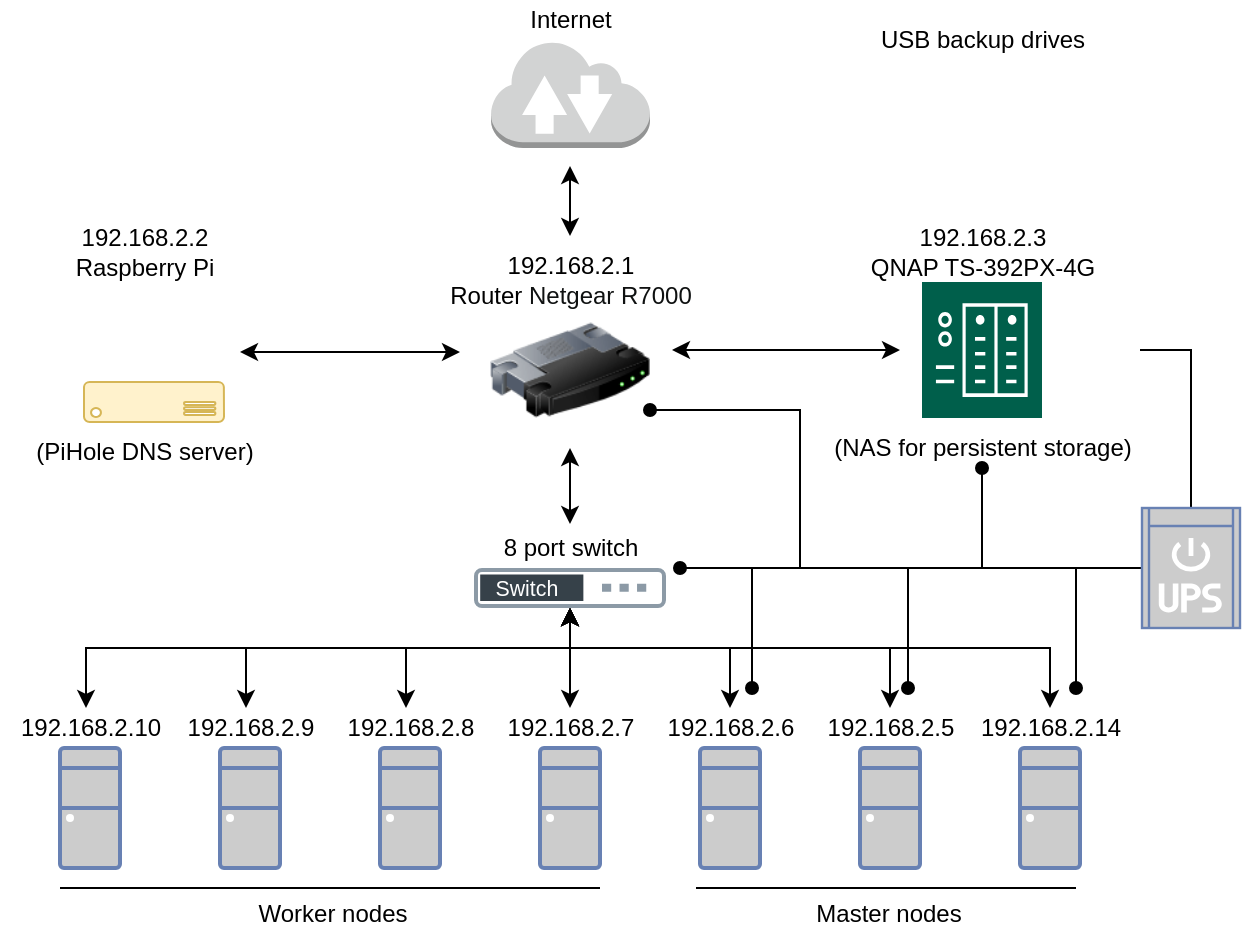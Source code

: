 <mxfile version="16.5.3" type="device"><diagram id="88vRP1BC-GOHJ_Hg-N1E" name="Page-1"><mxGraphModel dx="1422" dy="739" grid="1" gridSize="10" guides="1" tooltips="1" connect="1" arrows="1" fold="1" page="1" pageScale="1" pageWidth="850" pageHeight="1100" math="0" shadow="0"><root><mxCell id="0"/><mxCell id="1" parent="0"/><mxCell id="URmpSUStvnmX7GINc0Ax-12" style="edgeStyle=orthogonalEdgeStyle;rounded=0;orthogonalLoop=1;jettySize=auto;html=1;entryX=0.5;entryY=-0.1;entryDx=0;entryDy=0;entryPerimeter=0;fontSize=12;startArrow=classic;startFill=1;" edge="1" parent="1" target="URmpSUStvnmX7GINc0Ax-11"><mxGeometry relative="1" as="geometry"><mxPoint x="425" y="240" as="sourcePoint"/></mxGeometry></mxCell><mxCell id="URmpSUStvnmX7GINc0Ax-13" style="edgeStyle=orthogonalEdgeStyle;rounded=0;orthogonalLoop=1;jettySize=auto;html=1;entryX=1;entryY=0.375;entryDx=0;entryDy=0;entryPerimeter=0;fontSize=12;startArrow=classic;startFill=1;" edge="1" parent="1"><mxGeometry relative="1" as="geometry"><mxPoint x="590" y="191" as="sourcePoint"/><mxPoint x="476" y="191" as="targetPoint"/></mxGeometry></mxCell><mxCell id="URmpSUStvnmX7GINc0Ax-20" value="" style="group" vertex="1" connectable="0" parent="1"><mxGeometry x="355" y="137" width="140" height="104" as="geometry"/></mxCell><mxCell id="URmpSUStvnmX7GINc0Ax-3" value="" style="image;html=1;image=img/lib/clip_art/networking/Router_128x128.png;fontSize=12;" vertex="1" parent="URmpSUStvnmX7GINc0Ax-20"><mxGeometry x="30" y="24" width="80" height="80" as="geometry"/></mxCell><mxCell id="URmpSUStvnmX7GINc0Ax-14" value="192.168.2.1&lt;br&gt;Router&amp;nbsp;&lt;span style=&quot;color: rgb(15 , 17 , 17) ; font-family: &amp;#34;amazon ember&amp;#34; , &amp;#34;arial&amp;#34; , sans-serif&quot;&gt;Netgear R7000&lt;/span&gt;" style="text;html=1;align=center;verticalAlign=middle;resizable=0;points=[];autosize=1;strokeColor=none;fillColor=none;fontSize=12;" vertex="1" parent="URmpSUStvnmX7GINc0Ax-20"><mxGeometry y="4" width="140" height="30" as="geometry"/></mxCell><mxCell id="URmpSUStvnmX7GINc0Ax-1" value="" style="sketch=0;pointerEvents=1;shadow=0;dashed=0;html=1;strokeColor=none;fillColor=#005F4B;labelPosition=center;verticalLabelPosition=bottom;verticalAlign=top;align=center;outlineConnect=0;shape=mxgraph.veeam2.nas;" vertex="1" parent="1"><mxGeometry x="601" y="157" width="60" height="68" as="geometry"/></mxCell><mxCell id="URmpSUStvnmX7GINc0Ax-21" value="192.168.2.3&lt;br&gt;QNAP TS-392PX-4G" style="text;html=1;align=center;verticalAlign=middle;resizable=0;points=[];autosize=1;strokeColor=none;fillColor=none;fontSize=12;" vertex="1" parent="1"><mxGeometry x="566" y="127" width="130" height="30" as="geometry"/></mxCell><mxCell id="URmpSUStvnmX7GINc0Ax-22" value="" style="group" vertex="1" connectable="0" parent="1"><mxGeometry x="172" y="127" width="80" height="100" as="geometry"/></mxCell><mxCell id="URmpSUStvnmX7GINc0Ax-18" value="192.168.2.2&lt;br&gt;Raspberry Pi" style="text;html=1;align=center;verticalAlign=middle;resizable=0;points=[];autosize=1;strokeColor=none;fillColor=none;fontSize=12;" vertex="1" parent="URmpSUStvnmX7GINc0Ax-22"><mxGeometry width="80" height="30" as="geometry"/></mxCell><mxCell id="URmpSUStvnmX7GINc0Ax-19" value="" style="group" vertex="1" connectable="0" parent="URmpSUStvnmX7GINc0Ax-22"><mxGeometry y="50" width="80" height="50" as="geometry"/></mxCell><mxCell id="URmpSUStvnmX7GINc0Ax-17" value="" style="verticalLabelPosition=bottom;html=1;verticalAlign=top;align=center;strokeColor=#d6b656;fillColor=#fff2cc;shape=mxgraph.azure.server;fontSize=12;" vertex="1" parent="URmpSUStvnmX7GINc0Ax-19"><mxGeometry x="10" y="30" width="70" height="20" as="geometry"/></mxCell><mxCell id="URmpSUStvnmX7GINc0Ax-16" value="" style="shape=image;html=1;verticalAlign=top;verticalLabelPosition=bottom;labelBackgroundColor=#ffffff;imageAspect=0;aspect=fixed;image=https://cdn0.iconfinder.com/data/icons/font-awesome-brands-vol-2/512/raspberry-pi-128.png;fontSize=12;" vertex="1" parent="URmpSUStvnmX7GINc0Ax-19"><mxGeometry width="40" height="40" as="geometry"/></mxCell><mxCell id="URmpSUStvnmX7GINc0Ax-26" style="edgeStyle=orthogonalEdgeStyle;rounded=0;orthogonalLoop=1;jettySize=auto;html=1;fontSize=12;startArrow=classic;startFill=1;" edge="1" parent="1"><mxGeometry relative="1" as="geometry"><mxPoint x="260" y="192" as="targetPoint"/><mxPoint x="370" y="192" as="sourcePoint"/></mxGeometry></mxCell><mxCell id="URmpSUStvnmX7GINc0Ax-29" value="" style="group" vertex="1" connectable="0" parent="1"><mxGeometry x="145" y="370" width="85" height="80" as="geometry"/></mxCell><mxCell id="URmpSUStvnmX7GINc0Ax-7" value="" style="fontColor=#0066CC;verticalAlign=top;verticalLabelPosition=bottom;labelPosition=center;align=center;html=1;outlineConnect=0;fillColor=#CCCCCC;strokeColor=#6881B3;gradientColor=none;gradientDirection=north;strokeWidth=2;shape=mxgraph.networks.desktop_pc;fontSize=12;" vertex="1" parent="URmpSUStvnmX7GINc0Ax-29"><mxGeometry x="25" y="20" width="30" height="60" as="geometry"/></mxCell><mxCell id="URmpSUStvnmX7GINc0Ax-27" value="192.168.2.10" style="text;html=1;align=center;verticalAlign=middle;resizable=0;points=[];autosize=1;strokeColor=none;fillColor=none;fontSize=12;" vertex="1" parent="URmpSUStvnmX7GINc0Ax-29"><mxGeometry x="-5" width="90" height="20" as="geometry"/></mxCell><mxCell id="URmpSUStvnmX7GINc0Ax-30" value="" style="group" vertex="1" connectable="0" parent="1"><mxGeometry x="225" y="370" width="80" height="80" as="geometry"/></mxCell><mxCell id="URmpSUStvnmX7GINc0Ax-31" value="" style="fontColor=#0066CC;verticalAlign=top;verticalLabelPosition=bottom;labelPosition=center;align=center;html=1;outlineConnect=0;fillColor=#CCCCCC;strokeColor=#6881B3;gradientColor=none;gradientDirection=north;strokeWidth=2;shape=mxgraph.networks.desktop_pc;fontSize=12;" vertex="1" parent="URmpSUStvnmX7GINc0Ax-30"><mxGeometry x="25" y="20" width="30" height="60" as="geometry"/></mxCell><mxCell id="URmpSUStvnmX7GINc0Ax-32" value="192.168.2.9" style="text;html=1;align=center;verticalAlign=middle;resizable=0;points=[];autosize=1;strokeColor=none;fillColor=none;fontSize=12;" vertex="1" parent="URmpSUStvnmX7GINc0Ax-30"><mxGeometry width="80" height="20" as="geometry"/></mxCell><mxCell id="URmpSUStvnmX7GINc0Ax-33" value="" style="group" vertex="1" connectable="0" parent="1"><mxGeometry x="305" y="370" width="80" height="80" as="geometry"/></mxCell><mxCell id="URmpSUStvnmX7GINc0Ax-34" value="" style="fontColor=#0066CC;verticalAlign=top;verticalLabelPosition=bottom;labelPosition=center;align=center;html=1;outlineConnect=0;fillColor=#CCCCCC;strokeColor=#6881B3;gradientColor=none;gradientDirection=north;strokeWidth=2;shape=mxgraph.networks.desktop_pc;fontSize=12;" vertex="1" parent="URmpSUStvnmX7GINc0Ax-33"><mxGeometry x="25" y="20" width="30" height="60" as="geometry"/></mxCell><mxCell id="URmpSUStvnmX7GINc0Ax-35" value="192.168.2.8" style="text;html=1;align=center;verticalAlign=middle;resizable=0;points=[];autosize=1;strokeColor=none;fillColor=none;fontSize=12;" vertex="1" parent="URmpSUStvnmX7GINc0Ax-33"><mxGeometry width="80" height="20" as="geometry"/></mxCell><mxCell id="URmpSUStvnmX7GINc0Ax-36" value="" style="group" vertex="1" connectable="0" parent="1"><mxGeometry x="385" y="370" width="80" height="80" as="geometry"/></mxCell><mxCell id="URmpSUStvnmX7GINc0Ax-37" value="" style="fontColor=#0066CC;verticalAlign=top;verticalLabelPosition=bottom;labelPosition=center;align=center;html=1;outlineConnect=0;fillColor=#CCCCCC;strokeColor=#6881B3;gradientColor=none;gradientDirection=north;strokeWidth=2;shape=mxgraph.networks.desktop_pc;fontSize=12;" vertex="1" parent="URmpSUStvnmX7GINc0Ax-36"><mxGeometry x="25" y="20" width="30" height="60" as="geometry"/></mxCell><mxCell id="URmpSUStvnmX7GINc0Ax-38" value="192.168.2.7" style="text;html=1;align=center;verticalAlign=middle;resizable=0;points=[];autosize=1;strokeColor=none;fillColor=none;fontSize=12;" vertex="1" parent="URmpSUStvnmX7GINc0Ax-36"><mxGeometry width="80" height="20" as="geometry"/></mxCell><mxCell id="URmpSUStvnmX7GINc0Ax-39" value="" style="group" vertex="1" connectable="0" parent="1"><mxGeometry x="465" y="370" width="80" height="80" as="geometry"/></mxCell><mxCell id="URmpSUStvnmX7GINc0Ax-40" value="" style="fontColor=#0066CC;verticalAlign=top;verticalLabelPosition=bottom;labelPosition=center;align=center;html=1;outlineConnect=0;fillColor=#CCCCCC;strokeColor=#6881B3;gradientColor=none;gradientDirection=north;strokeWidth=2;shape=mxgraph.networks.desktop_pc;fontSize=12;" vertex="1" parent="URmpSUStvnmX7GINc0Ax-39"><mxGeometry x="25" y="20" width="30" height="60" as="geometry"/></mxCell><mxCell id="URmpSUStvnmX7GINc0Ax-41" value="192.168.2.6" style="text;html=1;align=center;verticalAlign=middle;resizable=0;points=[];autosize=1;strokeColor=none;fillColor=none;fontSize=12;" vertex="1" parent="URmpSUStvnmX7GINc0Ax-39"><mxGeometry width="80" height="20" as="geometry"/></mxCell><mxCell id="URmpSUStvnmX7GINc0Ax-45" value="" style="group" vertex="1" connectable="0" parent="1"><mxGeometry x="625" y="370" width="85" height="80" as="geometry"/></mxCell><mxCell id="URmpSUStvnmX7GINc0Ax-46" value="" style="fontColor=#0066CC;verticalAlign=top;verticalLabelPosition=bottom;labelPosition=center;align=center;html=1;outlineConnect=0;fillColor=#CCCCCC;strokeColor=#6881B3;gradientColor=none;gradientDirection=north;strokeWidth=2;shape=mxgraph.networks.desktop_pc;fontSize=12;" vertex="1" parent="URmpSUStvnmX7GINc0Ax-45"><mxGeometry x="25" y="20" width="30" height="60" as="geometry"/></mxCell><mxCell id="URmpSUStvnmX7GINc0Ax-47" value="192.168.2.14" style="text;html=1;align=center;verticalAlign=middle;resizable=0;points=[];autosize=1;strokeColor=none;fillColor=none;fontSize=12;" vertex="1" parent="URmpSUStvnmX7GINc0Ax-45"><mxGeometry x="-5" width="90" height="20" as="geometry"/></mxCell><mxCell id="URmpSUStvnmX7GINc0Ax-49" style="edgeStyle=orthogonalEdgeStyle;rounded=0;orthogonalLoop=1;jettySize=auto;html=1;entryX=0.5;entryY=1;entryDx=0;entryDy=0;fontSize=12;startArrow=classic;startFill=1;" edge="1" parent="1" source="URmpSUStvnmX7GINc0Ax-27" target="URmpSUStvnmX7GINc0Ax-8"><mxGeometry relative="1" as="geometry"><Array as="points"><mxPoint x="183" y="340"/><mxPoint x="425" y="340"/></Array></mxGeometry></mxCell><mxCell id="URmpSUStvnmX7GINc0Ax-50" style="edgeStyle=orthogonalEdgeStyle;rounded=0;orthogonalLoop=1;jettySize=auto;html=1;entryX=0.5;entryY=1;entryDx=0;entryDy=0;fontSize=12;startArrow=classic;startFill=1;" edge="1" parent="1" source="URmpSUStvnmX7GINc0Ax-32" target="URmpSUStvnmX7GINc0Ax-8"><mxGeometry relative="1" as="geometry"><Array as="points"><mxPoint x="263" y="340"/><mxPoint x="425" y="340"/></Array></mxGeometry></mxCell><mxCell id="URmpSUStvnmX7GINc0Ax-51" style="edgeStyle=orthogonalEdgeStyle;rounded=0;orthogonalLoop=1;jettySize=auto;html=1;entryX=0.5;entryY=1;entryDx=0;entryDy=0;fontSize=12;startArrow=classic;startFill=1;" edge="1" parent="1" source="URmpSUStvnmX7GINc0Ax-35" target="URmpSUStvnmX7GINc0Ax-8"><mxGeometry relative="1" as="geometry"><Array as="points"><mxPoint x="343" y="340"/><mxPoint x="425" y="340"/></Array></mxGeometry></mxCell><mxCell id="URmpSUStvnmX7GINc0Ax-52" style="edgeStyle=orthogonalEdgeStyle;rounded=0;orthogonalLoop=1;jettySize=auto;html=1;fontSize=12;startArrow=classic;startFill=1;entryX=0.5;entryY=1;entryDx=0;entryDy=0;" edge="1" parent="1" source="URmpSUStvnmX7GINc0Ax-38" target="URmpSUStvnmX7GINc0Ax-8"><mxGeometry relative="1" as="geometry"><mxPoint x="423" y="320" as="targetPoint"/></mxGeometry></mxCell><mxCell id="URmpSUStvnmX7GINc0Ax-53" value="" style="group" vertex="1" connectable="0" parent="1"><mxGeometry x="377" y="280" width="96" height="40" as="geometry"/></mxCell><mxCell id="URmpSUStvnmX7GINc0Ax-8" value="" style="aspect=fixed;perimeter=ellipsePerimeter;html=1;align=center;fontSize=12;verticalAlign=top;fontColor=#364149;shadow=0;dashed=0;image;image=img/lib/cumulus/switch.svg;" vertex="1" parent="URmpSUStvnmX7GINc0Ax-53"><mxGeometry y="20" width="96" height="20" as="geometry"/></mxCell><mxCell id="URmpSUStvnmX7GINc0Ax-11" value="8 port switch" style="text;html=1;align=center;verticalAlign=middle;resizable=0;points=[];autosize=1;strokeColor=none;fillColor=none;fontSize=12;" vertex="1" parent="URmpSUStvnmX7GINc0Ax-53"><mxGeometry x="8" width="80" height="20" as="geometry"/></mxCell><mxCell id="URmpSUStvnmX7GINc0Ax-54" style="edgeStyle=orthogonalEdgeStyle;rounded=0;orthogonalLoop=1;jettySize=auto;html=1;entryX=0.5;entryY=1;entryDx=0;entryDy=0;fontSize=12;startArrow=classic;startFill=1;" edge="1" parent="1" source="URmpSUStvnmX7GINc0Ax-41" target="URmpSUStvnmX7GINc0Ax-8"><mxGeometry relative="1" as="geometry"><Array as="points"><mxPoint x="505" y="340"/><mxPoint x="425" y="340"/></Array></mxGeometry></mxCell><mxCell id="URmpSUStvnmX7GINc0Ax-55" style="edgeStyle=orthogonalEdgeStyle;rounded=0;orthogonalLoop=1;jettySize=auto;html=1;entryX=0.5;entryY=1;entryDx=0;entryDy=0;fontSize=12;startArrow=classic;startFill=1;" edge="1" parent="1" source="URmpSUStvnmX7GINc0Ax-44" target="URmpSUStvnmX7GINc0Ax-8"><mxGeometry relative="1" as="geometry"><Array as="points"><mxPoint x="585" y="340"/><mxPoint x="425" y="340"/></Array></mxGeometry></mxCell><mxCell id="URmpSUStvnmX7GINc0Ax-56" style="edgeStyle=orthogonalEdgeStyle;rounded=0;orthogonalLoop=1;jettySize=auto;html=1;entryX=0.5;entryY=1;entryDx=0;entryDy=0;fontSize=12;startArrow=classic;startFill=1;" edge="1" parent="1" source="URmpSUStvnmX7GINc0Ax-47" target="URmpSUStvnmX7GINc0Ax-8"><mxGeometry relative="1" as="geometry"><Array as="points"><mxPoint x="665" y="340"/><mxPoint x="425" y="340"/></Array></mxGeometry></mxCell><mxCell id="URmpSUStvnmX7GINc0Ax-63" style="edgeStyle=orthogonalEdgeStyle;rounded=0;orthogonalLoop=1;jettySize=auto;html=1;entryX=0.5;entryY=-0.067;entryDx=0;entryDy=0;entryPerimeter=0;fontSize=12;startArrow=classic;startFill=1;" edge="1" parent="1"><mxGeometry relative="1" as="geometry"><mxPoint x="425" y="99" as="sourcePoint"/><mxPoint x="425" y="133.99" as="targetPoint"/></mxGeometry></mxCell><mxCell id="URmpSUStvnmX7GINc0Ax-62" value="" style="outlineConnect=0;dashed=0;verticalLabelPosition=bottom;verticalAlign=top;align=center;html=1;shape=mxgraph.aws3.internet_2;fillColor=#D2D3D3;gradientColor=none;fontSize=12;" vertex="1" parent="1"><mxGeometry x="385.5" y="36" width="79.5" height="54" as="geometry"/></mxCell><mxCell id="URmpSUStvnmX7GINc0Ax-64" value="Internet" style="text;html=1;align=center;verticalAlign=middle;resizable=0;points=[];autosize=1;strokeColor=none;fillColor=none;fontSize=12;" vertex="1" parent="1"><mxGeometry x="394.75" y="16" width="60" height="20" as="geometry"/></mxCell><mxCell id="URmpSUStvnmX7GINc0Ax-65" value="(NAS for persistent storage)" style="text;html=1;align=center;verticalAlign=middle;resizable=0;points=[];autosize=1;strokeColor=none;fillColor=none;fontSize=12;" vertex="1" parent="1"><mxGeometry x="551" y="230" width="160" height="20" as="geometry"/></mxCell><mxCell id="URmpSUStvnmX7GINc0Ax-66" value="" style="shape=image;html=1;verticalAlign=top;verticalLabelPosition=bottom;labelBackgroundColor=#ffffff;imageAspect=0;aspect=fixed;image=https://cdn0.iconfinder.com/data/icons/just-drivers/128/removeable.png;fontSize=12;" vertex="1" parent="1"><mxGeometry x="582" y="42" width="48" height="48" as="geometry"/></mxCell><mxCell id="URmpSUStvnmX7GINc0Ax-67" value="" style="shape=image;html=1;verticalAlign=top;verticalLabelPosition=bottom;labelBackgroundColor=#ffffff;imageAspect=0;aspect=fixed;image=https://cdn4.iconfinder.com/data/icons/vecico-connectivity/288/usb-128.png;fontSize=12;" vertex="1" parent="1"><mxGeometry x="591" y="90" width="30" height="30" as="geometry"/></mxCell><mxCell id="URmpSUStvnmX7GINc0Ax-68" value="USB backup drives" style="text;html=1;align=center;verticalAlign=middle;resizable=0;points=[];autosize=1;strokeColor=none;fillColor=none;fontSize=12;" vertex="1" parent="1"><mxGeometry x="571" y="26" width="120" height="20" as="geometry"/></mxCell><mxCell id="URmpSUStvnmX7GINc0Ax-69" value="(PiHole DNS server)" style="text;html=1;align=center;verticalAlign=middle;resizable=0;points=[];autosize=1;strokeColor=none;fillColor=none;fontSize=12;" vertex="1" parent="1"><mxGeometry x="152" y="232" width="120" height="20" as="geometry"/></mxCell><mxCell id="URmpSUStvnmX7GINc0Ax-70" value="" style="shape=image;html=1;verticalAlign=top;verticalLabelPosition=bottom;labelBackgroundColor=#ffffff;imageAspect=0;aspect=fixed;image=https://cdn0.iconfinder.com/data/icons/just-drivers/128/removeable.png;fontSize=12;" vertex="1" parent="1"><mxGeometry x="630" y="42" width="48" height="48" as="geometry"/></mxCell><mxCell id="URmpSUStvnmX7GINc0Ax-71" value="" style="shape=image;html=1;verticalAlign=top;verticalLabelPosition=bottom;labelBackgroundColor=#ffffff;imageAspect=0;aspect=fixed;image=https://cdn4.iconfinder.com/data/icons/vecico-connectivity/288/usb-128.png;fontSize=12;" vertex="1" parent="1"><mxGeometry x="639" y="90" width="30" height="30" as="geometry"/></mxCell><mxCell id="URmpSUStvnmX7GINc0Ax-75" style="edgeStyle=orthogonalEdgeStyle;rounded=0;orthogonalLoop=1;jettySize=auto;html=1;fontSize=12;startArrow=none;startFill=0;endArrow=oval;endFill=1;" edge="1" parent="1" source="URmpSUStvnmX7GINc0Ax-72" target="URmpSUStvnmX7GINc0Ax-65"><mxGeometry relative="1" as="geometry"><Array as="points"><mxPoint x="631" y="300"/></Array></mxGeometry></mxCell><mxCell id="URmpSUStvnmX7GINc0Ax-76" style="edgeStyle=orthogonalEdgeStyle;rounded=0;orthogonalLoop=1;jettySize=auto;html=1;entryX=1;entryY=0.75;entryDx=0;entryDy=0;fontSize=12;startArrow=none;startFill=0;endArrow=oval;endFill=1;" edge="1" parent="1" source="URmpSUStvnmX7GINc0Ax-72" target="URmpSUStvnmX7GINc0Ax-3"><mxGeometry relative="1" as="geometry"><Array as="points"><mxPoint x="540" y="300"/><mxPoint x="540" y="221"/></Array></mxGeometry></mxCell><mxCell id="URmpSUStvnmX7GINc0Ax-77" style="edgeStyle=orthogonalEdgeStyle;rounded=0;orthogonalLoop=1;jettySize=auto;html=1;fontSize=12;startArrow=none;startFill=0;endArrow=oval;endFill=1;" edge="1" parent="1" source="URmpSUStvnmX7GINc0Ax-72"><mxGeometry relative="1" as="geometry"><mxPoint x="480" y="300" as="targetPoint"/><Array as="points"><mxPoint x="490" y="300"/></Array></mxGeometry></mxCell><mxCell id="URmpSUStvnmX7GINc0Ax-78" style="edgeStyle=orthogonalEdgeStyle;rounded=0;orthogonalLoop=1;jettySize=auto;html=1;fontSize=12;startArrow=none;startFill=0;endArrow=oval;endFill=1;" edge="1" parent="1" source="URmpSUStvnmX7GINc0Ax-72"><mxGeometry relative="1" as="geometry"><mxPoint x="678" y="360" as="targetPoint"/><Array as="points"><mxPoint x="678" y="300"/></Array></mxGeometry></mxCell><mxCell id="URmpSUStvnmX7GINc0Ax-79" style="edgeStyle=orthogonalEdgeStyle;rounded=0;orthogonalLoop=1;jettySize=auto;html=1;fontSize=12;startArrow=none;startFill=0;endArrow=oval;endFill=1;" edge="1" parent="1" source="URmpSUStvnmX7GINc0Ax-72"><mxGeometry relative="1" as="geometry"><mxPoint x="594" y="360" as="targetPoint"/><Array as="points"><mxPoint x="594" y="300"/></Array></mxGeometry></mxCell><mxCell id="URmpSUStvnmX7GINc0Ax-80" style="edgeStyle=orthogonalEdgeStyle;rounded=0;orthogonalLoop=1;jettySize=auto;html=1;fontSize=12;startArrow=none;startFill=0;endArrow=oval;endFill=1;" edge="1" parent="1" source="URmpSUStvnmX7GINc0Ax-72"><mxGeometry relative="1" as="geometry"><mxPoint x="516" y="360" as="targetPoint"/><Array as="points"><mxPoint x="516" y="300"/></Array></mxGeometry></mxCell><mxCell id="URmpSUStvnmX7GINc0Ax-82" style="edgeStyle=orthogonalEdgeStyle;rounded=0;orthogonalLoop=1;jettySize=auto;html=1;fontSize=12;startArrow=none;startFill=0;endArrow=none;endFill=0;" edge="1" parent="1" source="URmpSUStvnmX7GINc0Ax-72"><mxGeometry relative="1" as="geometry"><mxPoint x="710" y="191" as="targetPoint"/><Array as="points"><mxPoint x="736" y="191"/></Array></mxGeometry></mxCell><mxCell id="URmpSUStvnmX7GINc0Ax-72" value="" style="fontColor=#0066CC;verticalAlign=top;verticalLabelPosition=bottom;labelPosition=center;align=center;html=1;outlineConnect=0;fillColor=#CCCCCC;strokeColor=#6881B3;gradientColor=none;gradientDirection=north;strokeWidth=2;shape=mxgraph.networks.ups_small;fontSize=12;" vertex="1" parent="1"><mxGeometry x="711" y="270" width="49" height="60" as="geometry"/></mxCell><mxCell id="URmpSUStvnmX7GINc0Ax-73" value="" style="group" vertex="1" connectable="0" parent="1"><mxGeometry x="488" y="460" width="190" height="23" as="geometry"/></mxCell><mxCell id="URmpSUStvnmX7GINc0Ax-57" value="" style="endArrow=none;html=1;rounded=0;fontSize=12;" edge="1" parent="URmpSUStvnmX7GINc0Ax-73"><mxGeometry width="50" height="50" relative="1" as="geometry"><mxPoint as="sourcePoint"/><mxPoint x="190" as="targetPoint"/></mxGeometry></mxCell><mxCell id="URmpSUStvnmX7GINc0Ax-58" value="Master nodes" style="text;html=1;align=center;verticalAlign=middle;resizable=0;points=[];autosize=1;strokeColor=none;fillColor=none;fontSize=12;" vertex="1" parent="URmpSUStvnmX7GINc0Ax-73"><mxGeometry x="51" y="3" width="90" height="20" as="geometry"/></mxCell><mxCell id="URmpSUStvnmX7GINc0Ax-43" value="" style="fontColor=#0066CC;verticalAlign=top;verticalLabelPosition=bottom;labelPosition=center;align=center;html=1;outlineConnect=0;fillColor=#CCCCCC;strokeColor=#6881B3;gradientColor=none;gradientDirection=north;strokeWidth=2;shape=mxgraph.networks.desktop_pc;fontSize=12;" vertex="1" parent="1"><mxGeometry x="570" y="390" width="30" height="60" as="geometry"/></mxCell><mxCell id="URmpSUStvnmX7GINc0Ax-44" value="192.168.2.5" style="text;html=1;align=center;verticalAlign=middle;resizable=0;points=[];autosize=1;strokeColor=none;fillColor=none;fontSize=12;" vertex="1" parent="1"><mxGeometry x="545" y="370" width="80" height="20" as="geometry"/></mxCell><mxCell id="URmpSUStvnmX7GINc0Ax-74" value="" style="group" vertex="1" connectable="0" parent="1"><mxGeometry x="170" y="460" width="270" height="23" as="geometry"/></mxCell><mxCell id="URmpSUStvnmX7GINc0Ax-60" value="Worker nodes" style="text;html=1;align=center;verticalAlign=middle;resizable=0;points=[];autosize=1;strokeColor=none;fillColor=none;fontSize=12;" vertex="1" parent="URmpSUStvnmX7GINc0Ax-74"><mxGeometry x="91" y="3" width="90" height="20" as="geometry"/></mxCell><mxCell id="URmpSUStvnmX7GINc0Ax-59" value="" style="endArrow=none;html=1;rounded=0;fontSize=12;" edge="1" parent="URmpSUStvnmX7GINc0Ax-74"><mxGeometry width="50" height="50" relative="1" as="geometry"><mxPoint as="sourcePoint"/><mxPoint x="270" as="targetPoint"/></mxGeometry></mxCell><mxCell id="URmpSUStvnmX7GINc0Ax-83" value="" style="shape=image;html=1;verticalAlign=top;verticalLabelPosition=bottom;labelBackgroundColor=#ffffff;imageAspect=0;aspect=fixed;image=https://cdn4.iconfinder.com/data/icons/vecico-connectivity/288/usb-128.png;fontSize=12;rotation=-90;" vertex="1" parent="1"><mxGeometry x="680" y="177" width="30" height="30" as="geometry"/></mxCell></root></mxGraphModel></diagram></mxfile>